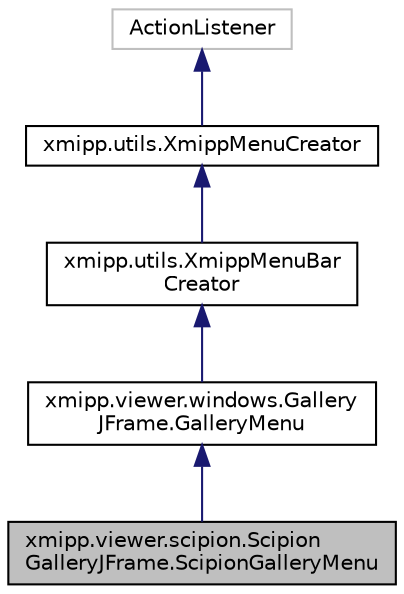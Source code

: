 digraph "xmipp.viewer.scipion.ScipionGalleryJFrame.ScipionGalleryMenu"
{
  edge [fontname="Helvetica",fontsize="10",labelfontname="Helvetica",labelfontsize="10"];
  node [fontname="Helvetica",fontsize="10",shape=record];
  Node0 [label="xmipp.viewer.scipion.Scipion\lGalleryJFrame.ScipionGalleryMenu",height=0.2,width=0.4,color="black", fillcolor="grey75", style="filled", fontcolor="black"];
  Node1 -> Node0 [dir="back",color="midnightblue",fontsize="10",style="solid",fontname="Helvetica"];
  Node1 [label="xmipp.viewer.windows.Gallery\lJFrame.GalleryMenu",height=0.2,width=0.4,color="black", fillcolor="white", style="filled",URL="$classxmipp_1_1viewer_1_1windows_1_1GalleryJFrame_1_1GalleryMenu.html"];
  Node2 -> Node1 [dir="back",color="midnightblue",fontsize="10",style="solid",fontname="Helvetica"];
  Node2 [label="xmipp.utils.XmippMenuBar\lCreator",height=0.2,width=0.4,color="black", fillcolor="white", style="filled",URL="$classxmipp_1_1utils_1_1XmippMenuBarCreator.html"];
  Node3 -> Node2 [dir="back",color="midnightblue",fontsize="10",style="solid",fontname="Helvetica"];
  Node3 [label="xmipp.utils.XmippMenuCreator",height=0.2,width=0.4,color="black", fillcolor="white", style="filled",URL="$classxmipp_1_1utils_1_1XmippMenuCreator.html"];
  Node4 -> Node3 [dir="back",color="midnightblue",fontsize="10",style="solid",fontname="Helvetica"];
  Node4 [label="ActionListener",height=0.2,width=0.4,color="grey75", fillcolor="white", style="filled"];
}
